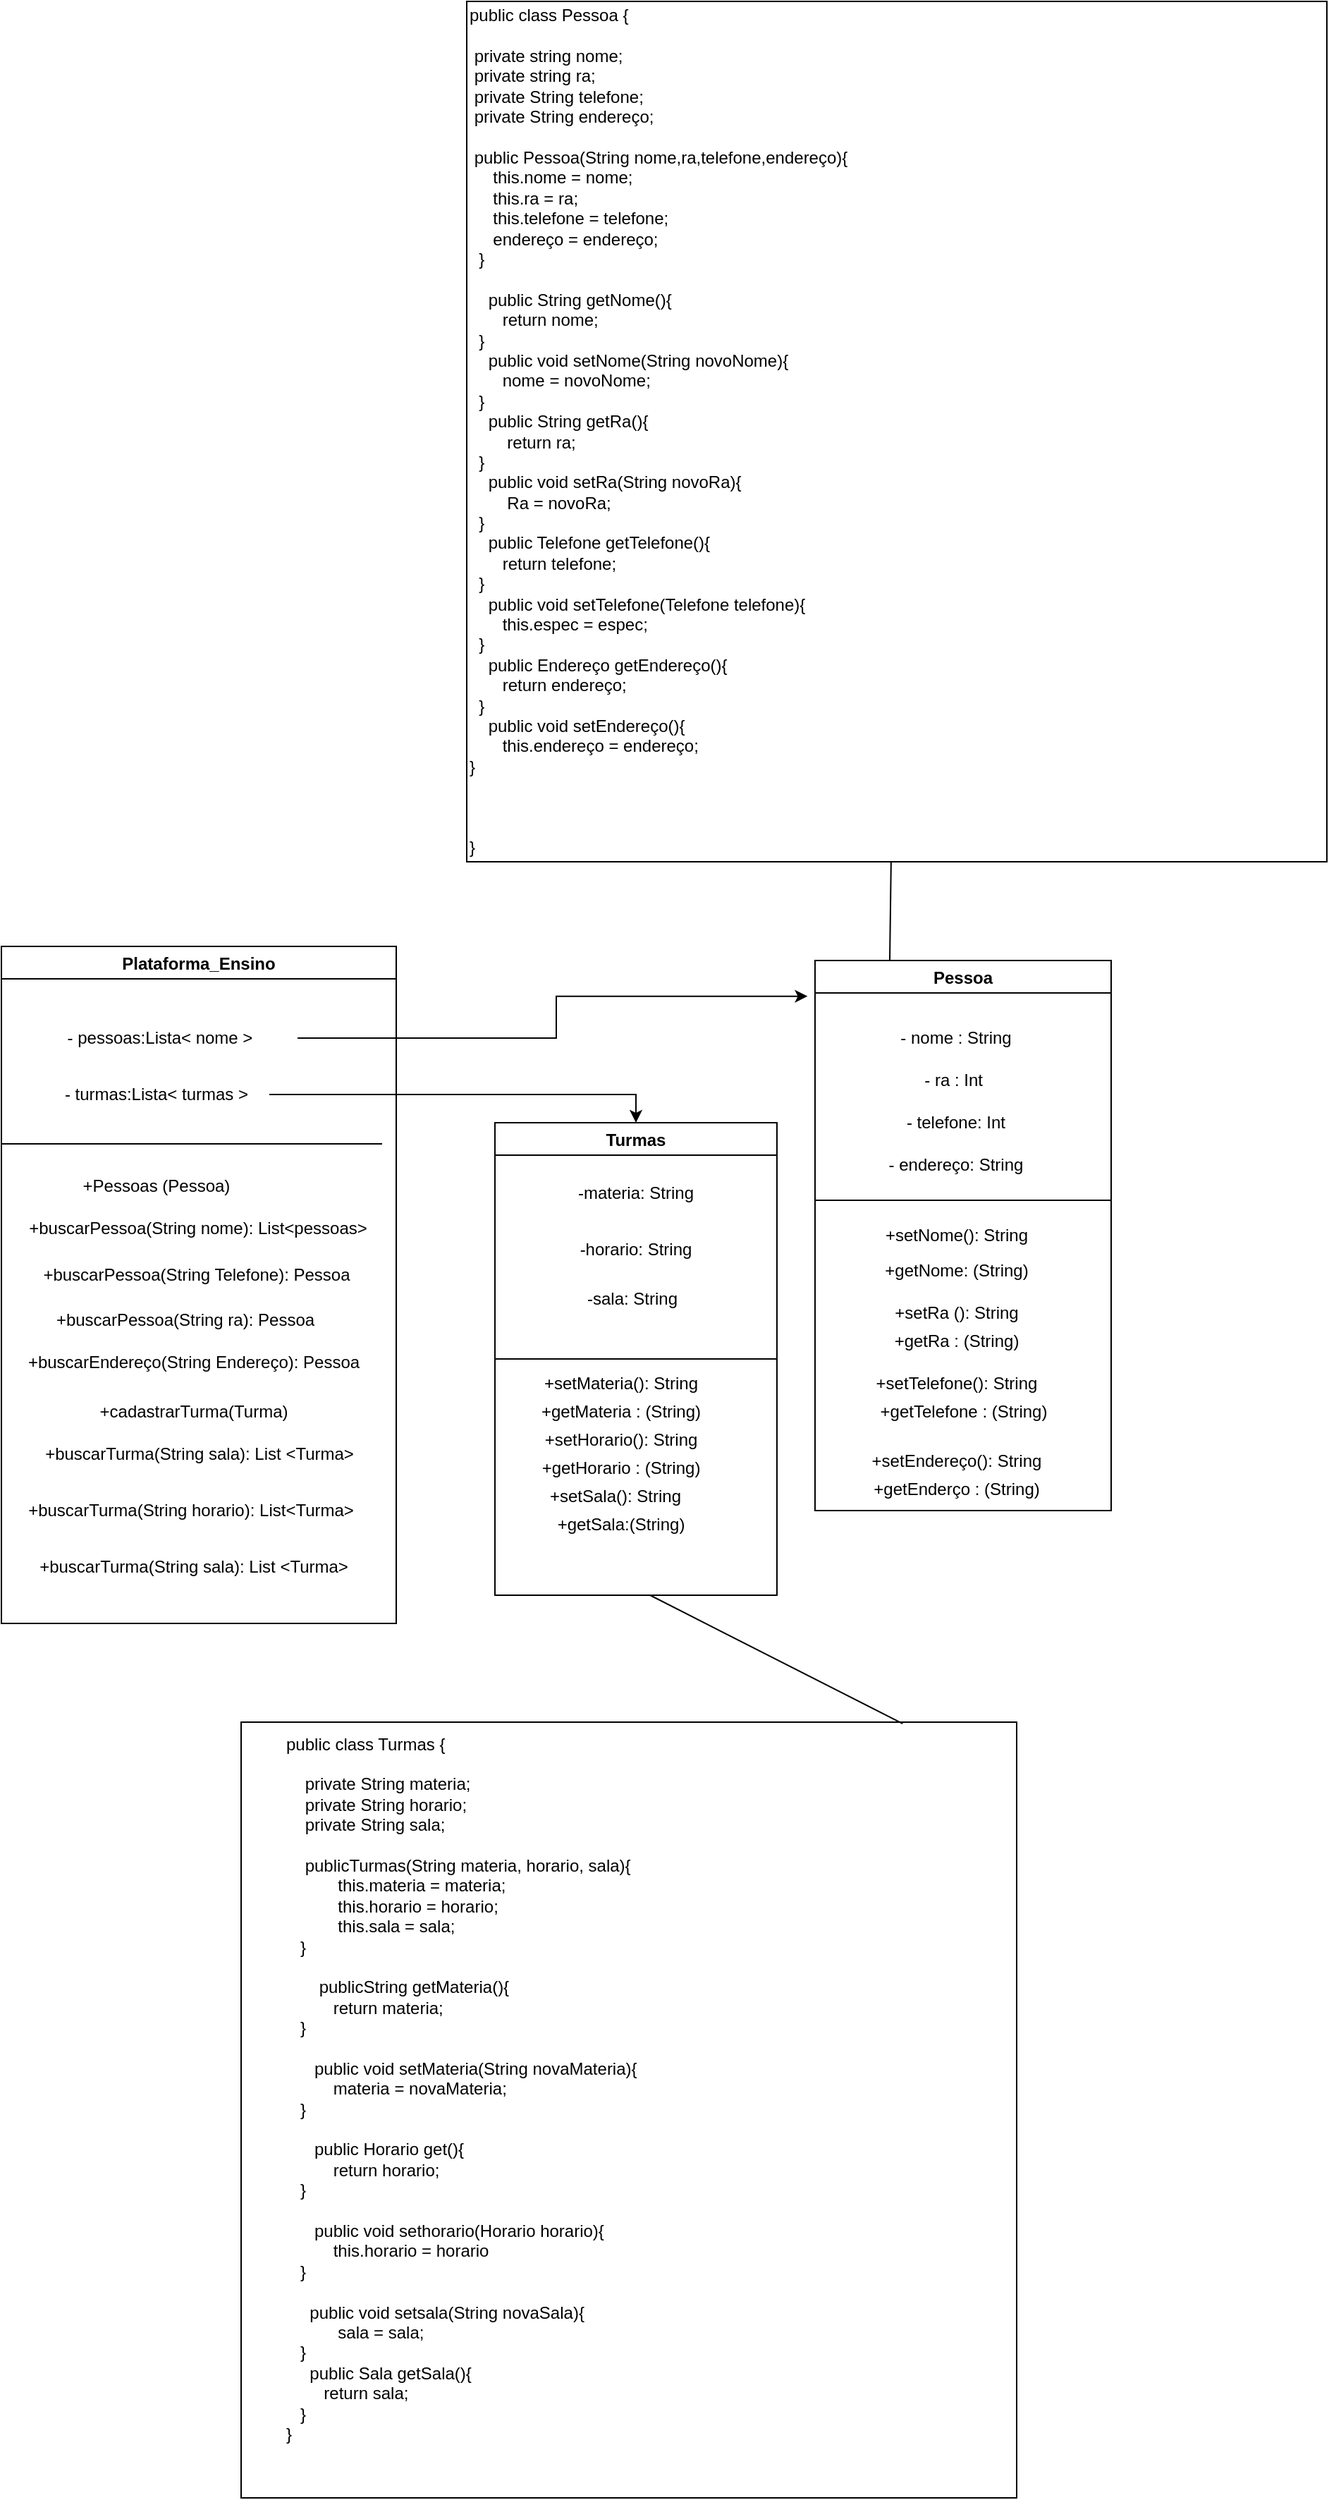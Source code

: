 <mxfile version="17.1.2" type="github">
  <diagram id="-t7eZelU3IxGABOgwKmu" name="Page-1">
    <mxGraphModel dx="741" dy="1630" grid="1" gridSize="10" guides="1" tooltips="1" connect="1" arrows="1" fold="1" page="1" pageScale="1" pageWidth="827" pageHeight="1169" math="0" shadow="0">
      <root>
        <mxCell id="0" />
        <mxCell id="1" parent="0" />
        <mxCell id="QJkptyXSdFllFcenwYrm-1" value="Pessoa" style="swimlane;" parent="1" vertex="1">
          <mxGeometry x="617" y="370" width="210" height="390" as="geometry" />
        </mxCell>
        <mxCell id="gfg0ddif03EMCMckq925-9" value="- nome : String" style="text;html=1;strokeColor=none;fillColor=none;align=center;verticalAlign=middle;whiteSpace=wrap;rounded=0;" parent="QJkptyXSdFllFcenwYrm-1" vertex="1">
          <mxGeometry x="10" y="40" width="180" height="30" as="geometry" />
        </mxCell>
        <mxCell id="gfg0ddif03EMCMckq925-10" value="- ra : Int&amp;nbsp;" style="text;html=1;strokeColor=none;fillColor=none;align=center;verticalAlign=middle;whiteSpace=wrap;rounded=0;" parent="QJkptyXSdFllFcenwYrm-1" vertex="1">
          <mxGeometry x="30" y="70" width="140" height="30" as="geometry" />
        </mxCell>
        <mxCell id="gfg0ddif03EMCMckq925-11" value="- telefone: Int" style="text;html=1;strokeColor=none;fillColor=none;align=center;verticalAlign=middle;whiteSpace=wrap;rounded=0;" parent="QJkptyXSdFllFcenwYrm-1" vertex="1">
          <mxGeometry y="100" width="200" height="30" as="geometry" />
        </mxCell>
        <mxCell id="gfg0ddif03EMCMckq925-12" value="- endereço: String" style="text;html=1;strokeColor=none;fillColor=none;align=center;verticalAlign=middle;whiteSpace=wrap;rounded=0;" parent="QJkptyXSdFllFcenwYrm-1" vertex="1">
          <mxGeometry x="25" y="130" width="150" height="30" as="geometry" />
        </mxCell>
        <mxCell id="mYwKcbZ6TMdc5Nefc8mu-5" value="" style="endArrow=none;html=1;rounded=0;" parent="QJkptyXSdFllFcenwYrm-1" edge="1">
          <mxGeometry width="50" height="50" relative="1" as="geometry">
            <mxPoint y="170" as="sourcePoint" />
            <mxPoint x="210" y="170" as="targetPoint" />
          </mxGeometry>
        </mxCell>
        <mxCell id="mYwKcbZ6TMdc5Nefc8mu-6" value="+setNome(): String" style="text;html=1;align=center;verticalAlign=middle;resizable=0;points=[];autosize=1;strokeColor=none;fillColor=none;" parent="QJkptyXSdFllFcenwYrm-1" vertex="1">
          <mxGeometry x="40" y="185" width="120" height="20" as="geometry" />
        </mxCell>
        <mxCell id="mYwKcbZ6TMdc5Nefc8mu-7" value="+getNome: (String)" style="text;html=1;align=center;verticalAlign=middle;resizable=0;points=[];autosize=1;strokeColor=none;fillColor=none;" parent="QJkptyXSdFllFcenwYrm-1" vertex="1">
          <mxGeometry x="40" y="210" width="120" height="20" as="geometry" />
        </mxCell>
        <mxCell id="mYwKcbZ6TMdc5Nefc8mu-8" value="+setRa (): String" style="text;html=1;align=center;verticalAlign=middle;resizable=0;points=[];autosize=1;strokeColor=none;fillColor=none;" parent="QJkptyXSdFllFcenwYrm-1" vertex="1">
          <mxGeometry x="50" y="240" width="100" height="20" as="geometry" />
        </mxCell>
        <mxCell id="mYwKcbZ6TMdc5Nefc8mu-9" value="+getRa : (String)" style="text;html=1;align=center;verticalAlign=middle;resizable=0;points=[];autosize=1;strokeColor=none;fillColor=none;" parent="QJkptyXSdFllFcenwYrm-1" vertex="1">
          <mxGeometry x="50" y="260" width="100" height="20" as="geometry" />
        </mxCell>
        <mxCell id="mYwKcbZ6TMdc5Nefc8mu-11" value="+getTelefone : (String)" style="text;html=1;align=center;verticalAlign=middle;resizable=0;points=[];autosize=1;strokeColor=none;fillColor=none;" parent="QJkptyXSdFllFcenwYrm-1" vertex="1">
          <mxGeometry x="35" y="310" width="140" height="20" as="geometry" />
        </mxCell>
        <mxCell id="mYwKcbZ6TMdc5Nefc8mu-10" value="+setTelefone(): String" style="text;html=1;align=center;verticalAlign=middle;resizable=0;points=[];autosize=1;strokeColor=none;fillColor=none;" parent="QJkptyXSdFllFcenwYrm-1" vertex="1">
          <mxGeometry x="35" y="290" width="130" height="20" as="geometry" />
        </mxCell>
        <mxCell id="mYwKcbZ6TMdc5Nefc8mu-12" value="+setEndereço(): String" style="text;html=1;align=center;verticalAlign=middle;resizable=0;points=[];autosize=1;strokeColor=none;fillColor=none;" parent="QJkptyXSdFllFcenwYrm-1" vertex="1">
          <mxGeometry x="30" y="345" width="140" height="20" as="geometry" />
        </mxCell>
        <mxCell id="mYwKcbZ6TMdc5Nefc8mu-13" value="+getEnderço : (String)" style="text;html=1;align=center;verticalAlign=middle;resizable=0;points=[];autosize=1;strokeColor=none;fillColor=none;" parent="QJkptyXSdFllFcenwYrm-1" vertex="1">
          <mxGeometry x="35" y="365" width="130" height="20" as="geometry" />
        </mxCell>
        <mxCell id="QJkptyXSdFllFcenwYrm-3" value="Turmas" style="swimlane;" parent="1" vertex="1">
          <mxGeometry x="390" y="485" width="200" height="335" as="geometry" />
        </mxCell>
        <mxCell id="gfg0ddif03EMCMckq925-14" value="-materia: String" style="text;html=1;strokeColor=none;fillColor=none;align=center;verticalAlign=middle;whiteSpace=wrap;rounded=0;" parent="QJkptyXSdFllFcenwYrm-3" vertex="1">
          <mxGeometry x="15" y="25" width="170" height="50" as="geometry" />
        </mxCell>
        <mxCell id="gfg0ddif03EMCMckq925-15" value="-horario: String" style="text;html=1;strokeColor=none;fillColor=none;align=center;verticalAlign=middle;whiteSpace=wrap;rounded=0;" parent="QJkptyXSdFllFcenwYrm-3" vertex="1">
          <mxGeometry x="30" y="65" width="140" height="50" as="geometry" />
        </mxCell>
        <mxCell id="gfg0ddif03EMCMckq925-16" value="-sala: String" style="text;html=1;strokeColor=none;fillColor=none;align=center;verticalAlign=middle;whiteSpace=wrap;rounded=0;" parent="QJkptyXSdFllFcenwYrm-3" vertex="1">
          <mxGeometry x="15" y="105" width="165" height="40" as="geometry" />
        </mxCell>
        <mxCell id="mYwKcbZ6TMdc5Nefc8mu-21" value="+setMateria(): String" style="text;html=1;align=center;verticalAlign=middle;resizable=0;points=[];autosize=1;strokeColor=none;fillColor=none;" parent="QJkptyXSdFllFcenwYrm-3" vertex="1">
          <mxGeometry x="24" y="175" width="130" height="20" as="geometry" />
        </mxCell>
        <mxCell id="mYwKcbZ6TMdc5Nefc8mu-22" value="+getMateria : (String)" style="text;html=1;align=center;verticalAlign=middle;resizable=0;points=[];autosize=1;strokeColor=none;fillColor=none;" parent="QJkptyXSdFllFcenwYrm-3" vertex="1">
          <mxGeometry x="24" y="195" width="130" height="20" as="geometry" />
        </mxCell>
        <mxCell id="mYwKcbZ6TMdc5Nefc8mu-24" value="+getHorario : (String)" style="text;html=1;align=center;verticalAlign=middle;resizable=0;points=[];autosize=1;strokeColor=none;fillColor=none;" parent="QJkptyXSdFllFcenwYrm-3" vertex="1">
          <mxGeometry x="24" y="235" width="130" height="20" as="geometry" />
        </mxCell>
        <mxCell id="mYwKcbZ6TMdc5Nefc8mu-23" value="+setHorario(): String" style="text;html=1;align=center;verticalAlign=middle;resizable=0;points=[];autosize=1;strokeColor=none;fillColor=none;" parent="QJkptyXSdFllFcenwYrm-3" vertex="1">
          <mxGeometry x="24" y="215" width="130" height="20" as="geometry" />
        </mxCell>
        <mxCell id="mYwKcbZ6TMdc5Nefc8mu-25" value="+setSala(): String" style="text;html=1;align=center;verticalAlign=middle;resizable=0;points=[];autosize=1;strokeColor=none;fillColor=none;" parent="QJkptyXSdFllFcenwYrm-3" vertex="1">
          <mxGeometry x="30" y="255" width="110" height="20" as="geometry" />
        </mxCell>
        <mxCell id="mYwKcbZ6TMdc5Nefc8mu-26" value="+getSala:(String)" style="text;html=1;align=center;verticalAlign=middle;resizable=0;points=[];autosize=1;strokeColor=none;fillColor=none;" parent="QJkptyXSdFllFcenwYrm-3" vertex="1">
          <mxGeometry x="34" y="275" width="110" height="20" as="geometry" />
        </mxCell>
        <mxCell id="QJkptyXSdFllFcenwYrm-4" value="Plataforma_Ensino" style="swimlane;" parent="1" vertex="1">
          <mxGeometry x="40" y="360" width="280" height="480" as="geometry" />
        </mxCell>
        <mxCell id="gfg0ddif03EMCMckq925-1" value="- pessoas:Lista&amp;lt; nome &amp;gt;" style="text;html=1;strokeColor=none;fillColor=none;align=center;verticalAlign=middle;whiteSpace=wrap;rounded=0;" parent="QJkptyXSdFllFcenwYrm-4" vertex="1">
          <mxGeometry x="15" y="50" width="195" height="30" as="geometry" />
        </mxCell>
        <mxCell id="gfg0ddif03EMCMckq925-2" value="- turmas:Lista&amp;lt; turmas&amp;nbsp;&amp;gt;" style="text;html=1;strokeColor=none;fillColor=none;align=center;verticalAlign=middle;whiteSpace=wrap;rounded=0;" parent="QJkptyXSdFllFcenwYrm-4" vertex="1">
          <mxGeometry x="30" y="90" width="160" height="30" as="geometry" />
        </mxCell>
        <mxCell id="gfg0ddif03EMCMckq925-3" value="" style="endArrow=none;html=1;rounded=0;" parent="QJkptyXSdFllFcenwYrm-4" edge="1">
          <mxGeometry width="50" height="50" relative="1" as="geometry">
            <mxPoint y="140" as="sourcePoint" />
            <mxPoint x="270" y="140" as="targetPoint" />
          </mxGeometry>
        </mxCell>
        <mxCell id="gfg0ddif03EMCMckq925-4" value="+Pessoas (Pessoa)" style="text;html=1;strokeColor=none;fillColor=none;align=center;verticalAlign=middle;whiteSpace=wrap;rounded=0;" parent="QJkptyXSdFllFcenwYrm-4" vertex="1">
          <mxGeometry x="15" y="150" width="190" height="40" as="geometry" />
        </mxCell>
        <mxCell id="gfg0ddif03EMCMckq925-5" value="+buscarPessoa(String nome): List&amp;lt;pessoas&amp;gt;" style="text;html=1;strokeColor=none;fillColor=none;align=center;verticalAlign=middle;whiteSpace=wrap;rounded=0;" parent="QJkptyXSdFllFcenwYrm-4" vertex="1">
          <mxGeometry y="180" width="279" height="40" as="geometry" />
        </mxCell>
        <mxCell id="gfg0ddif03EMCMckq925-6" value="+buscarPessoa(String Telefone): Pessoa" style="text;html=1;strokeColor=none;fillColor=none;align=center;verticalAlign=middle;whiteSpace=wrap;rounded=0;" parent="QJkptyXSdFllFcenwYrm-4" vertex="1">
          <mxGeometry x="6" y="220" width="265" height="25" as="geometry" />
        </mxCell>
        <mxCell id="gfg0ddif03EMCMckq925-7" value="+buscarPessoa(String ra): Pessoa" style="text;html=1;strokeColor=none;fillColor=none;align=center;verticalAlign=middle;whiteSpace=wrap;rounded=0;" parent="QJkptyXSdFllFcenwYrm-4" vertex="1">
          <mxGeometry x="6" y="245" width="249" height="40" as="geometry" />
        </mxCell>
        <mxCell id="mYwKcbZ6TMdc5Nefc8mu-15" value="+buscarEndereço(String Endereço): Pessoa" style="text;html=1;align=center;verticalAlign=middle;resizable=0;points=[];autosize=1;strokeColor=none;fillColor=none;" parent="QJkptyXSdFllFcenwYrm-4" vertex="1">
          <mxGeometry x="6" y="285" width="260" height="20" as="geometry" />
        </mxCell>
        <mxCell id="mYwKcbZ6TMdc5Nefc8mu-16" value="+cadastrarTurma(Turma)" style="text;html=1;align=center;verticalAlign=middle;resizable=0;points=[];autosize=1;strokeColor=none;fillColor=none;" parent="QJkptyXSdFllFcenwYrm-4" vertex="1">
          <mxGeometry x="61" y="320" width="150" height="20" as="geometry" />
        </mxCell>
        <mxCell id="mYwKcbZ6TMdc5Nefc8mu-17" value="+buscarTurma(String sala): List &amp;lt;Turma&amp;gt;" style="text;html=1;align=center;verticalAlign=middle;resizable=0;points=[];autosize=1;strokeColor=none;fillColor=none;" parent="QJkptyXSdFllFcenwYrm-4" vertex="1">
          <mxGeometry x="20" y="350" width="240" height="20" as="geometry" />
        </mxCell>
        <mxCell id="mYwKcbZ6TMdc5Nefc8mu-18" value="+buscarTurma(String horario): List&amp;lt;Turma&amp;gt;" style="text;html=1;align=center;verticalAlign=middle;resizable=0;points=[];autosize=1;strokeColor=none;fillColor=none;" parent="QJkptyXSdFllFcenwYrm-4" vertex="1">
          <mxGeometry x="8.5" y="390" width="250" height="20" as="geometry" />
        </mxCell>
        <mxCell id="mYwKcbZ6TMdc5Nefc8mu-19" value="+buscarTurma(String sala): List &amp;lt;Turma&amp;gt;" style="text;html=1;align=center;verticalAlign=middle;resizable=0;points=[];autosize=1;strokeColor=none;fillColor=none;" parent="QJkptyXSdFllFcenwYrm-4" vertex="1">
          <mxGeometry x="16" y="430" width="240" height="20" as="geometry" />
        </mxCell>
        <mxCell id="gfg0ddif03EMCMckq925-23" style="edgeStyle=orthogonalEdgeStyle;rounded=0;orthogonalLoop=1;jettySize=auto;html=1;" parent="1" source="gfg0ddif03EMCMckq925-2" target="QJkptyXSdFllFcenwYrm-3" edge="1">
          <mxGeometry relative="1" as="geometry" />
        </mxCell>
        <mxCell id="gfg0ddif03EMCMckq925-25" style="edgeStyle=orthogonalEdgeStyle;rounded=0;orthogonalLoop=1;jettySize=auto;html=1;entryX=-0.025;entryY=0.065;entryDx=0;entryDy=0;entryPerimeter=0;" parent="1" source="gfg0ddif03EMCMckq925-1" target="QJkptyXSdFllFcenwYrm-1" edge="1">
          <mxGeometry relative="1" as="geometry" />
        </mxCell>
        <mxCell id="mYwKcbZ6TMdc5Nefc8mu-14" value="" style="endArrow=none;html=1;rounded=0;entryX=1;entryY=0.5;entryDx=0;entryDy=0;exitX=0;exitY=0.5;exitDx=0;exitDy=0;" parent="1" source="QJkptyXSdFllFcenwYrm-3" target="QJkptyXSdFllFcenwYrm-3" edge="1">
          <mxGeometry width="50" height="50" relative="1" as="geometry">
            <mxPoint x="364" y="680" as="sourcePoint" />
            <mxPoint x="414" y="630" as="targetPoint" />
          </mxGeometry>
        </mxCell>
        <mxCell id="FZ_J1-v6CrQyxjoL3ZvQ-1" value="" style="whiteSpace=wrap;html=1;aspect=fixed;" vertex="1" parent="1">
          <mxGeometry x="210" y="910" width="550" height="550" as="geometry" />
        </mxCell>
        <mxCell id="FZ_J1-v6CrQyxjoL3ZvQ-3" value="&lt;div&gt;public class Turmas {&lt;/div&gt;&lt;div&gt;&lt;br&gt;&lt;/div&gt;&lt;div&gt;&amp;nbsp; &amp;nbsp; private String materia;&lt;/div&gt;&lt;div&gt;&amp;nbsp; &amp;nbsp; private String horario;&lt;/div&gt;&lt;div&gt;&amp;nbsp; &amp;nbsp; private String sala;&lt;/div&gt;&lt;div&gt;&lt;br&gt;&lt;/div&gt;&lt;div&gt;&amp;nbsp; &amp;nbsp; publicTurmas(String materia, horario, sala){&lt;/div&gt;&lt;div&gt;&amp;nbsp; &amp;nbsp; &amp;nbsp; &amp;nbsp; &amp;nbsp; &amp;nbsp;this.materia = materia;&lt;/div&gt;&lt;div&gt;&amp;nbsp; &amp;nbsp; &amp;nbsp; &amp;nbsp; &amp;nbsp; &amp;nbsp;this.horario = horario;&lt;/div&gt;&lt;div&gt;&amp;nbsp; &amp;nbsp; &amp;nbsp; &amp;nbsp; &amp;nbsp; &amp;nbsp;this.sala = sala;&lt;/div&gt;&lt;div&gt;&amp;nbsp; &amp;nbsp;}&lt;/div&gt;&lt;div&gt;&lt;br&gt;&lt;/div&gt;&lt;div&gt;&amp;nbsp; &amp;nbsp; &amp;nbsp; &amp;nbsp;publicString getMateria(){&lt;/div&gt;&lt;div&gt;&amp;nbsp; &amp;nbsp; &amp;nbsp; &amp;nbsp; &amp;nbsp; return materia;&lt;/div&gt;&lt;div&gt;&amp;nbsp; &amp;nbsp;}&lt;/div&gt;&lt;div&gt;&lt;br&gt;&lt;/div&gt;&lt;div&gt;&amp;nbsp; &amp;nbsp; &amp;nbsp; public void setMateria(String novaMateria){&lt;/div&gt;&lt;div&gt;&amp;nbsp; &amp;nbsp; &amp;nbsp; &amp;nbsp; &amp;nbsp; materia = novaMateria;&lt;/div&gt;&lt;div&gt;&amp;nbsp; &amp;nbsp;}&lt;/div&gt;&lt;div&gt;&lt;br&gt;&lt;/div&gt;&lt;div&gt;&amp;nbsp; &amp;nbsp; &amp;nbsp; public Horario get(){&lt;/div&gt;&lt;div&gt;&amp;nbsp; &amp;nbsp; &amp;nbsp; &amp;nbsp; &amp;nbsp; return horario;&lt;/div&gt;&lt;div&gt;&amp;nbsp; &amp;nbsp;}&lt;/div&gt;&lt;div&gt;&lt;br&gt;&lt;/div&gt;&lt;div&gt;&amp;nbsp; &amp;nbsp; &amp;nbsp; public void sethorario(Horario horario){&lt;/div&gt;&lt;div&gt;&amp;nbsp; &amp;nbsp; &amp;nbsp; &amp;nbsp; &amp;nbsp; this.horario = horario&lt;/div&gt;&lt;div&gt;&amp;nbsp; &amp;nbsp;}&lt;/div&gt;&lt;div&gt;&amp;nbsp; &amp;nbsp;&lt;/div&gt;&lt;div&gt;&amp;nbsp; &amp;nbsp; &amp;nbsp;public void setsala(String novaSala){&lt;/div&gt;&lt;div&gt;&amp;nbsp; &amp;nbsp; &amp;nbsp; &amp;nbsp; &amp;nbsp; &amp;nbsp;sala = sala;&lt;/div&gt;&lt;div&gt;&amp;nbsp; &amp;nbsp;}&lt;/div&gt;&lt;div&gt;&amp;nbsp; &amp;nbsp; &amp;nbsp;public Sala getSala(){&lt;/div&gt;&lt;div&gt;&amp;nbsp; &amp;nbsp; &amp;nbsp; &amp;nbsp; return sala;&lt;/div&gt;&lt;div&gt;&amp;nbsp; &amp;nbsp;}&amp;nbsp;&lt;/div&gt;&lt;div&gt;}&lt;/div&gt;" style="text;html=1;strokeColor=none;fillColor=none;align=left;verticalAlign=middle;whiteSpace=wrap;rounded=0;" vertex="1" parent="1">
          <mxGeometry x="240" y="1120" width="390" height="100" as="geometry" />
        </mxCell>
        <mxCell id="FZ_J1-v6CrQyxjoL3ZvQ-4" value="" style="endArrow=none;html=1;rounded=0;exitX=0.853;exitY=0.002;exitDx=0;exitDy=0;exitPerimeter=0;" edge="1" parent="1" source="FZ_J1-v6CrQyxjoL3ZvQ-1">
          <mxGeometry width="50" height="50" relative="1" as="geometry">
            <mxPoint x="480" y="880" as="sourcePoint" />
            <mxPoint x="500" y="820" as="targetPoint" />
          </mxGeometry>
        </mxCell>
        <mxCell id="FZ_J1-v6CrQyxjoL3ZvQ-6" value="&lt;div&gt;public class Pessoa {&lt;/div&gt;&lt;div&gt;&lt;br&gt;&lt;/div&gt;&lt;div&gt;&amp;nbsp;private string nome;&lt;/div&gt;&lt;div&gt;&amp;nbsp;private string ra;&lt;/div&gt;&lt;div&gt;&amp;nbsp;private String telefone;&lt;/div&gt;&lt;div&gt;&amp;nbsp;private String endereço;&lt;/div&gt;&lt;div&gt;&lt;br&gt;&lt;/div&gt;&lt;div&gt;&amp;nbsp;public Pessoa(String nome,ra,telefone,endereço){&lt;/div&gt;&lt;div&gt;&amp;nbsp; &amp;nbsp; &amp;nbsp;this.nome = nome;&lt;/div&gt;&lt;div&gt;&amp;nbsp; &amp;nbsp; &amp;nbsp;this.ra = ra;&lt;/div&gt;&lt;div&gt;&amp;nbsp; &amp;nbsp; &amp;nbsp;this.telefone = telefone;&lt;/div&gt;&lt;div&gt;&amp;nbsp; &amp;nbsp; &amp;nbsp;endereço = endereço;&lt;/div&gt;&lt;div&gt;&amp;nbsp; }&lt;/div&gt;&lt;div&gt;&lt;br&gt;&lt;/div&gt;&lt;div&gt;&amp;nbsp; &amp;nbsp; public String getNome(){&lt;/div&gt;&lt;div&gt;&amp;nbsp; &amp;nbsp; &amp;nbsp; &amp;nbsp;return nome;&lt;/div&gt;&lt;div&gt;&amp;nbsp; }&lt;/div&gt;&lt;div&gt;&amp;nbsp; &amp;nbsp; public void setNome(String novoNome){&lt;/div&gt;&lt;div&gt;&amp;nbsp; &amp;nbsp; &amp;nbsp; &amp;nbsp;nome = novoNome;&lt;/div&gt;&lt;div&gt;&amp;nbsp; }&amp;nbsp;&lt;/div&gt;&lt;div&gt;&amp;nbsp; &amp;nbsp; public String getRa(){&lt;/div&gt;&lt;div&gt;&amp;nbsp; &amp;nbsp; &amp;nbsp; &amp;nbsp; return ra;&lt;/div&gt;&lt;div&gt;&amp;nbsp; }&lt;/div&gt;&lt;div&gt;&amp;nbsp; &amp;nbsp; public void setRa(String novoRa){&lt;/div&gt;&lt;div&gt;&amp;nbsp; &amp;nbsp; &amp;nbsp; &amp;nbsp; Ra = novoRa;&lt;/div&gt;&lt;div&gt;&amp;nbsp; }&lt;/div&gt;&lt;div&gt;&amp;nbsp; &amp;nbsp; public Telefone getTelefone(){&lt;/div&gt;&lt;div&gt;&amp;nbsp; &amp;nbsp; &amp;nbsp; &amp;nbsp;return telefone;&lt;/div&gt;&lt;div&gt;&amp;nbsp; }&lt;/div&gt;&lt;div&gt;&amp;nbsp; &amp;nbsp; public void setTelefone(Telefone telefone){&lt;/div&gt;&lt;div&gt;&amp;nbsp; &amp;nbsp; &amp;nbsp; &amp;nbsp;this.espec = espec;&lt;/div&gt;&lt;div&gt;&amp;nbsp; }&lt;/div&gt;&lt;div&gt;&amp;nbsp; &amp;nbsp; public Endereço getEndereço(){&lt;/div&gt;&lt;div&gt;&amp;nbsp; &amp;nbsp; &amp;nbsp; &amp;nbsp;return endereço;&lt;/div&gt;&lt;div&gt;&amp;nbsp; }&lt;/div&gt;&lt;div&gt;&amp;nbsp; &amp;nbsp; public void setEndereço(){&lt;/div&gt;&lt;div&gt;&amp;nbsp; &amp;nbsp; &amp;nbsp; &amp;nbsp;this.endereço = endereço;&lt;/div&gt;&lt;div&gt;}&lt;/div&gt;&lt;div&gt;&lt;br&gt;&lt;/div&gt;&lt;div&gt;&lt;br&gt;&lt;/div&gt;&lt;div&gt;&lt;br&gt;&lt;/div&gt;&lt;div&gt;}&amp;nbsp;&lt;/div&gt;" style="whiteSpace=wrap;html=1;aspect=fixed;align=left;" vertex="1" parent="1">
          <mxGeometry x="370" y="-310" width="610" height="610" as="geometry" />
        </mxCell>
        <mxCell id="FZ_J1-v6CrQyxjoL3ZvQ-12" value="" style="endArrow=none;html=1;rounded=0;" edge="1" parent="1" target="FZ_J1-v6CrQyxjoL3ZvQ-6">
          <mxGeometry width="50" height="50" relative="1" as="geometry">
            <mxPoint x="670" y="370" as="sourcePoint" />
            <mxPoint x="720" y="320" as="targetPoint" />
          </mxGeometry>
        </mxCell>
      </root>
    </mxGraphModel>
  </diagram>
</mxfile>
